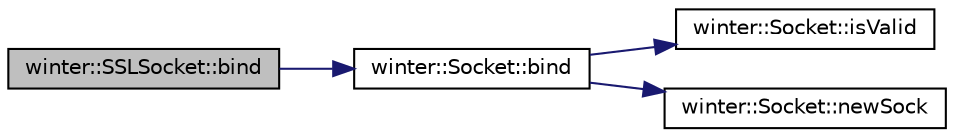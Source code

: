 digraph "winter::SSLSocket::bind"
{
 // LATEX_PDF_SIZE
  edge [fontname="Helvetica",fontsize="10",labelfontname="Helvetica",labelfontsize="10"];
  node [fontname="Helvetica",fontsize="10",shape=record];
  rankdir="LR";
  Node1 [label="winter::SSLSocket::bind",height=0.2,width=0.4,color="black", fillcolor="grey75", style="filled", fontcolor="black",tooltip="绑定地址"];
  Node1 -> Node2 [color="midnightblue",fontsize="10",style="solid",fontname="Helvetica"];
  Node2 [label="winter::Socket::bind",height=0.2,width=0.4,color="black", fillcolor="white", style="filled",URL="$classwinter_1_1Socket.html#a68bef9408d20d97e35e6fab5caaa2c76",tooltip="绑定地址"];
  Node2 -> Node3 [color="midnightblue",fontsize="10",style="solid",fontname="Helvetica"];
  Node3 [label="winter::Socket::isValid",height=0.2,width=0.4,color="black", fillcolor="white", style="filled",URL="$classwinter_1_1Socket.html#aa53b07ea70805925ce517814ed8da603",tooltip="是否有效(m_sock != -1)"];
  Node2 -> Node4 [color="midnightblue",fontsize="10",style="solid",fontname="Helvetica"];
  Node4 [label="winter::Socket::newSock",height=0.2,width=0.4,color="black", fillcolor="white", style="filled",URL="$classwinter_1_1Socket.html#a2774cb4315a54946e8a6b83946d76172",tooltip="创建socket"];
}
